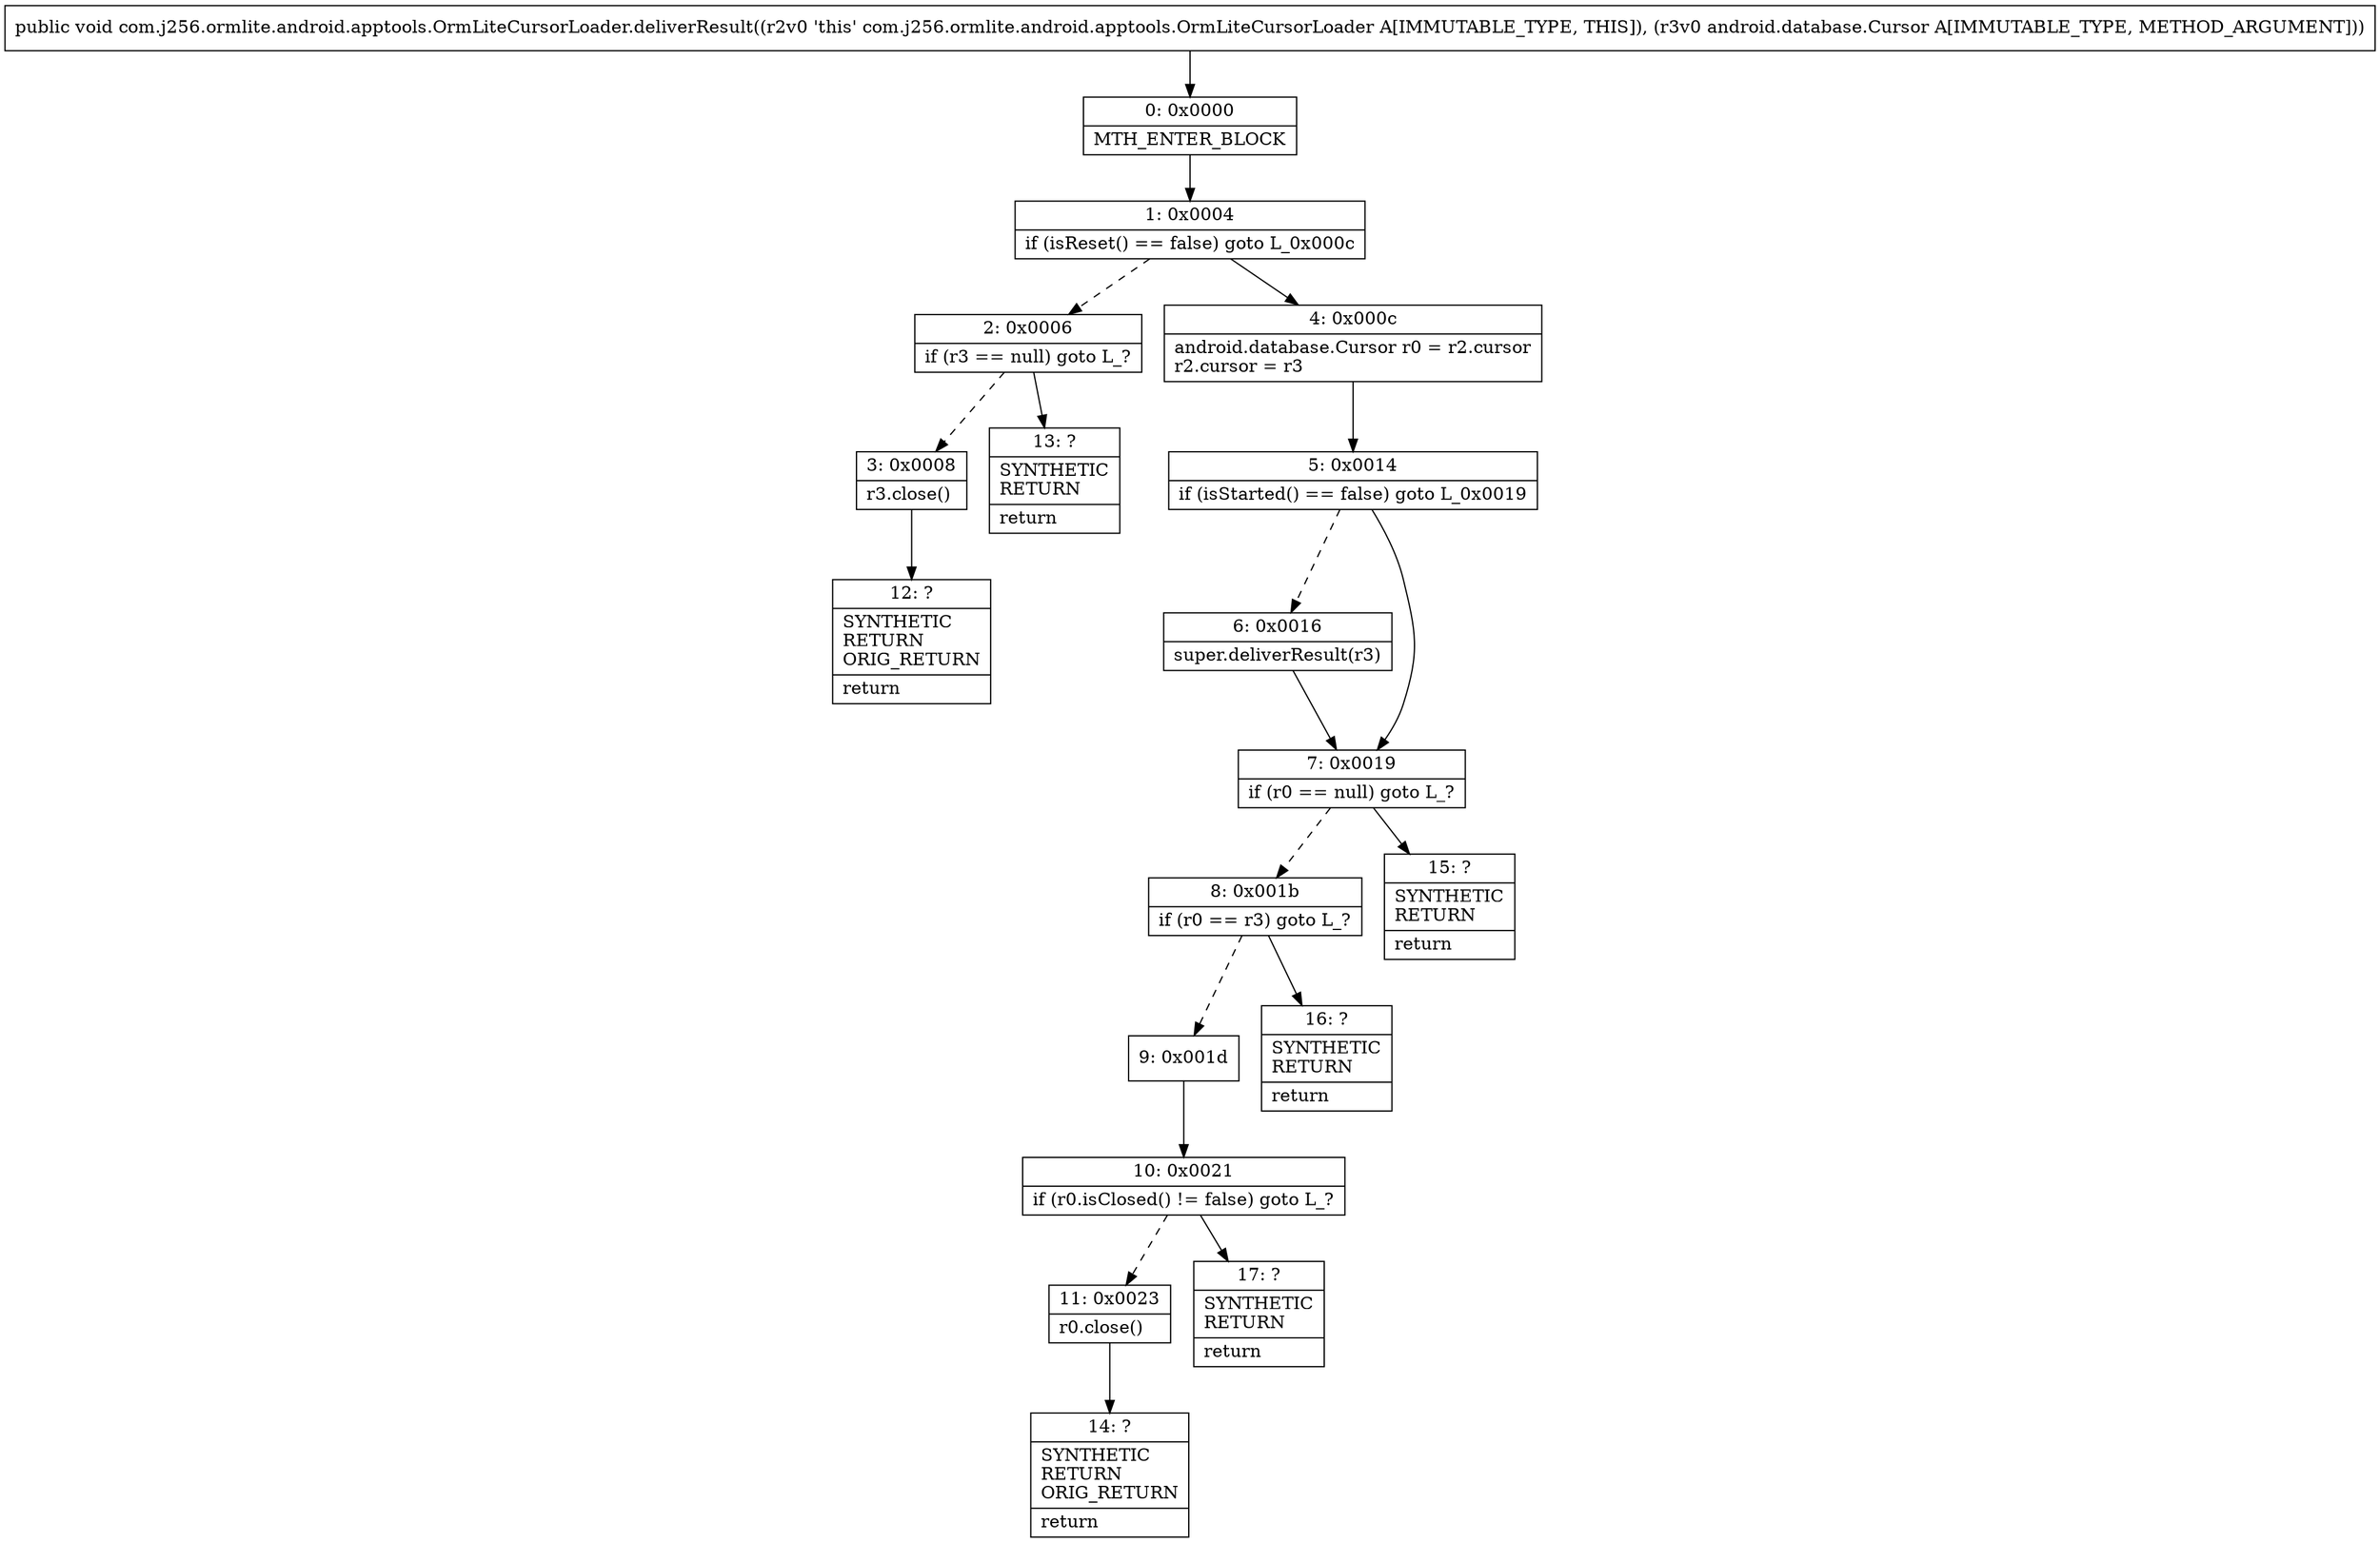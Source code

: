 digraph "CFG forcom.j256.ormlite.android.apptools.OrmLiteCursorLoader.deliverResult(Landroid\/database\/Cursor;)V" {
Node_0 [shape=record,label="{0\:\ 0x0000|MTH_ENTER_BLOCK\l}"];
Node_1 [shape=record,label="{1\:\ 0x0004|if (isReset() == false) goto L_0x000c\l}"];
Node_2 [shape=record,label="{2\:\ 0x0006|if (r3 == null) goto L_?\l}"];
Node_3 [shape=record,label="{3\:\ 0x0008|r3.close()\l}"];
Node_4 [shape=record,label="{4\:\ 0x000c|android.database.Cursor r0 = r2.cursor\lr2.cursor = r3\l}"];
Node_5 [shape=record,label="{5\:\ 0x0014|if (isStarted() == false) goto L_0x0019\l}"];
Node_6 [shape=record,label="{6\:\ 0x0016|super.deliverResult(r3)\l}"];
Node_7 [shape=record,label="{7\:\ 0x0019|if (r0 == null) goto L_?\l}"];
Node_8 [shape=record,label="{8\:\ 0x001b|if (r0 == r3) goto L_?\l}"];
Node_9 [shape=record,label="{9\:\ 0x001d}"];
Node_10 [shape=record,label="{10\:\ 0x0021|if (r0.isClosed() != false) goto L_?\l}"];
Node_11 [shape=record,label="{11\:\ 0x0023|r0.close()\l}"];
Node_12 [shape=record,label="{12\:\ ?|SYNTHETIC\lRETURN\lORIG_RETURN\l|return\l}"];
Node_13 [shape=record,label="{13\:\ ?|SYNTHETIC\lRETURN\l|return\l}"];
Node_14 [shape=record,label="{14\:\ ?|SYNTHETIC\lRETURN\lORIG_RETURN\l|return\l}"];
Node_15 [shape=record,label="{15\:\ ?|SYNTHETIC\lRETURN\l|return\l}"];
Node_16 [shape=record,label="{16\:\ ?|SYNTHETIC\lRETURN\l|return\l}"];
Node_17 [shape=record,label="{17\:\ ?|SYNTHETIC\lRETURN\l|return\l}"];
MethodNode[shape=record,label="{public void com.j256.ormlite.android.apptools.OrmLiteCursorLoader.deliverResult((r2v0 'this' com.j256.ormlite.android.apptools.OrmLiteCursorLoader A[IMMUTABLE_TYPE, THIS]), (r3v0 android.database.Cursor A[IMMUTABLE_TYPE, METHOD_ARGUMENT])) }"];
MethodNode -> Node_0;
Node_0 -> Node_1;
Node_1 -> Node_2[style=dashed];
Node_1 -> Node_4;
Node_2 -> Node_3[style=dashed];
Node_2 -> Node_13;
Node_3 -> Node_12;
Node_4 -> Node_5;
Node_5 -> Node_6[style=dashed];
Node_5 -> Node_7;
Node_6 -> Node_7;
Node_7 -> Node_8[style=dashed];
Node_7 -> Node_15;
Node_8 -> Node_9[style=dashed];
Node_8 -> Node_16;
Node_9 -> Node_10;
Node_10 -> Node_11[style=dashed];
Node_10 -> Node_17;
Node_11 -> Node_14;
}

